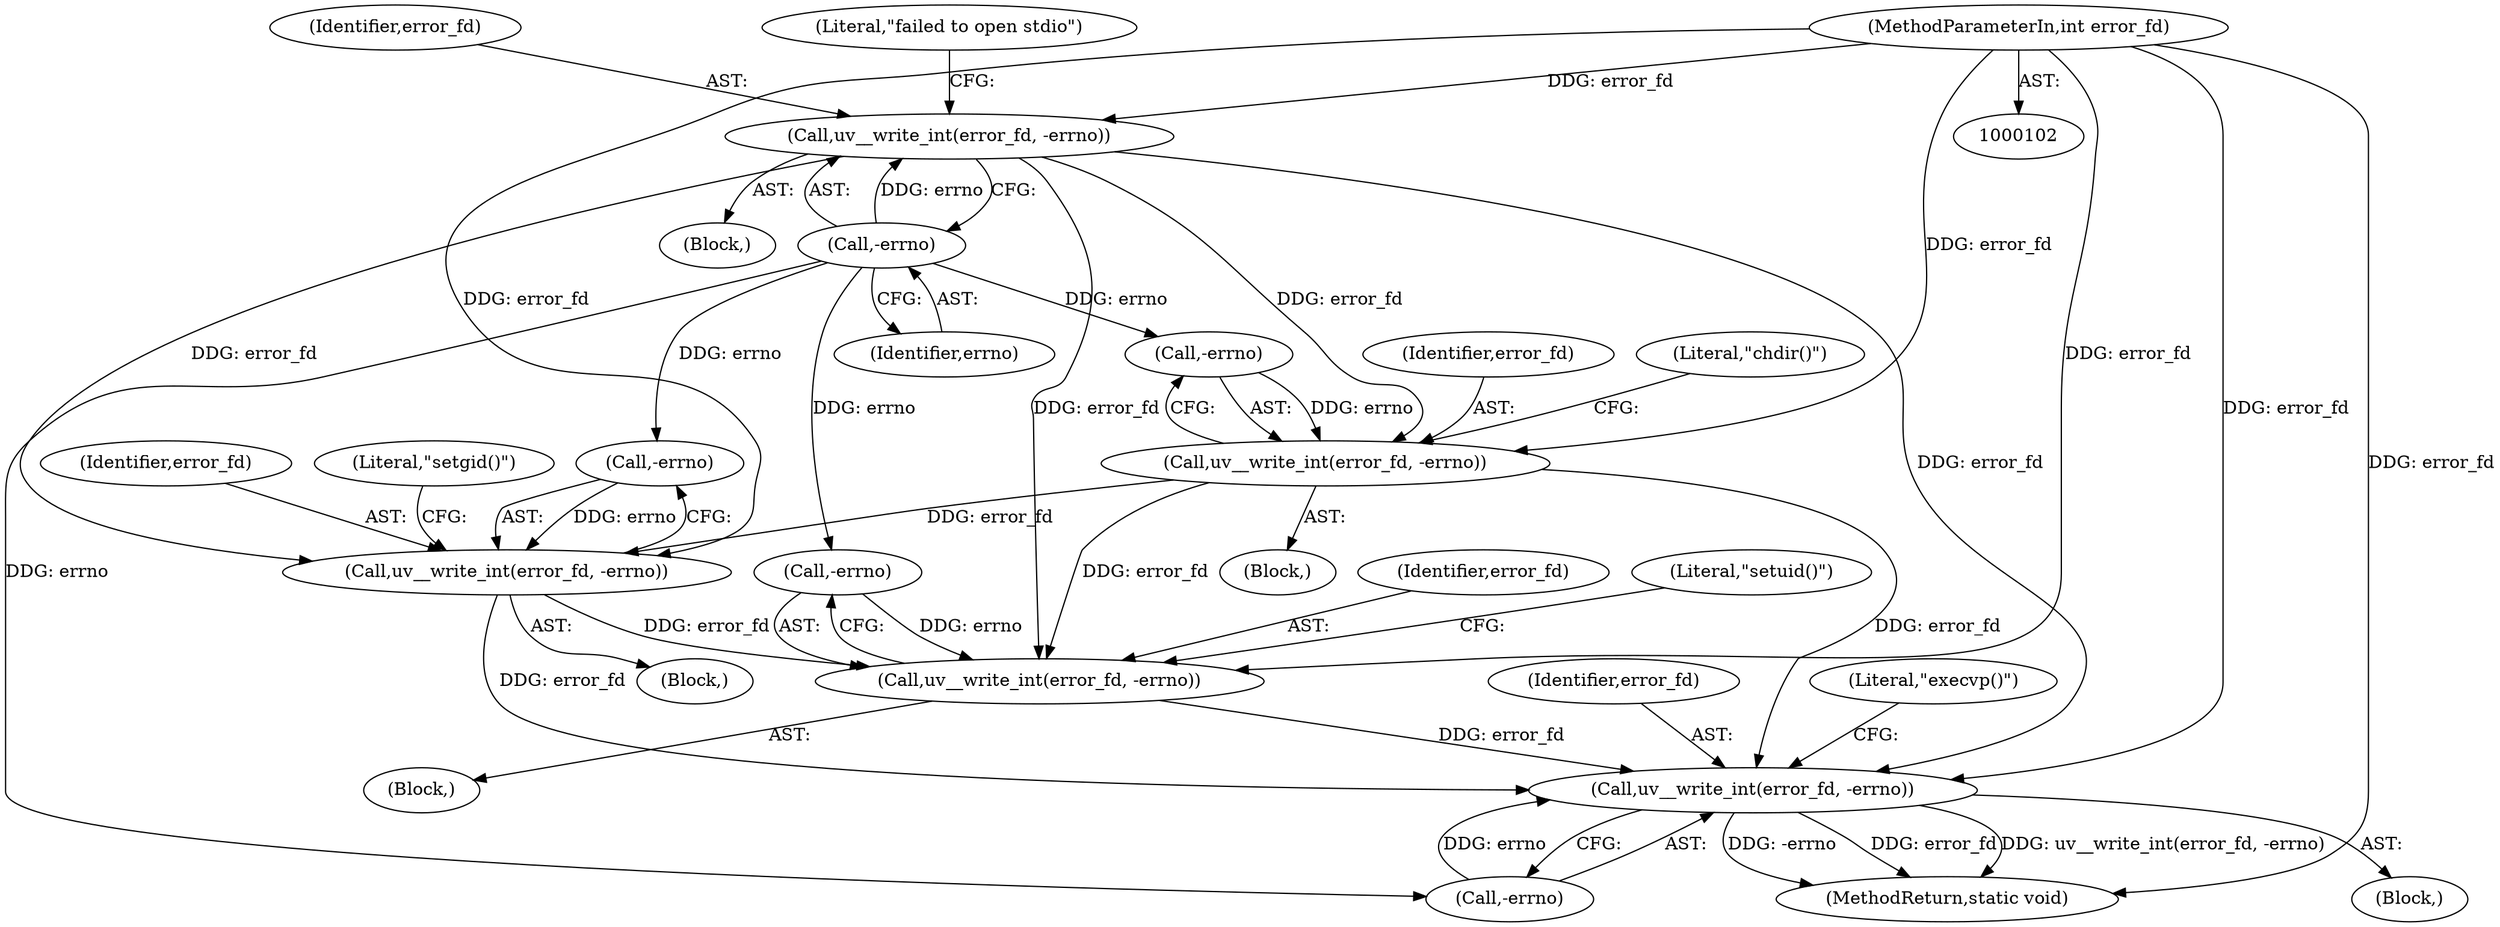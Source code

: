digraph "0_libuv_66ab38918c911bcff025562cf06237d7fedaba0c@API" {
"1000173" [label="(Call,uv__write_int(error_fd, -errno))"];
"1000106" [label="(MethodParameterIn,int error_fd)"];
"1000175" [label="(Call,-errno)"];
"1000245" [label="(Call,uv__write_int(error_fd, -errno))"];
"1000278" [label="(Call,uv__write_int(error_fd, -errno))"];
"1000298" [label="(Call,uv__write_int(error_fd, -errno))"];
"1000325" [label="(Call,uv__write_int(error_fd, -errno))"];
"1000299" [label="(Identifier,error_fd)"];
"1000277" [label="(Block,)"];
"1000303" [label="(Literal,\"setuid()\")"];
"1000172" [label="(Block,)"];
"1000333" [label="(MethodReturn,static void)"];
"1000326" [label="(Identifier,error_fd)"];
"1000297" [label="(Block,)"];
"1000278" [label="(Call,uv__write_int(error_fd, -errno))"];
"1000327" [label="(Call,-errno)"];
"1000173" [label="(Call,uv__write_int(error_fd, -errno))"];
"1000176" [label="(Identifier,errno)"];
"1000174" [label="(Identifier,error_fd)"];
"1000280" [label="(Call,-errno)"];
"1000246" [label="(Identifier,error_fd)"];
"1000279" [label="(Identifier,error_fd)"];
"1000175" [label="(Call,-errno)"];
"1000244" [label="(Block,)"];
"1000178" [label="(Literal,\"failed to open stdio\")"];
"1000247" [label="(Call,-errno)"];
"1000107" [label="(Block,)"];
"1000250" [label="(Literal,\"chdir()\")"];
"1000298" [label="(Call,uv__write_int(error_fd, -errno))"];
"1000300" [label="(Call,-errno)"];
"1000330" [label="(Literal,\"execvp()\")"];
"1000283" [label="(Literal,\"setgid()\")"];
"1000106" [label="(MethodParameterIn,int error_fd)"];
"1000325" [label="(Call,uv__write_int(error_fd, -errno))"];
"1000245" [label="(Call,uv__write_int(error_fd, -errno))"];
"1000173" -> "1000172"  [label="AST: "];
"1000173" -> "1000175"  [label="CFG: "];
"1000174" -> "1000173"  [label="AST: "];
"1000175" -> "1000173"  [label="AST: "];
"1000178" -> "1000173"  [label="CFG: "];
"1000106" -> "1000173"  [label="DDG: error_fd"];
"1000175" -> "1000173"  [label="DDG: errno"];
"1000173" -> "1000245"  [label="DDG: error_fd"];
"1000173" -> "1000278"  [label="DDG: error_fd"];
"1000173" -> "1000298"  [label="DDG: error_fd"];
"1000173" -> "1000325"  [label="DDG: error_fd"];
"1000106" -> "1000102"  [label="AST: "];
"1000106" -> "1000333"  [label="DDG: error_fd"];
"1000106" -> "1000245"  [label="DDG: error_fd"];
"1000106" -> "1000278"  [label="DDG: error_fd"];
"1000106" -> "1000298"  [label="DDG: error_fd"];
"1000106" -> "1000325"  [label="DDG: error_fd"];
"1000175" -> "1000176"  [label="CFG: "];
"1000176" -> "1000175"  [label="AST: "];
"1000175" -> "1000247"  [label="DDG: errno"];
"1000175" -> "1000280"  [label="DDG: errno"];
"1000175" -> "1000300"  [label="DDG: errno"];
"1000175" -> "1000327"  [label="DDG: errno"];
"1000245" -> "1000244"  [label="AST: "];
"1000245" -> "1000247"  [label="CFG: "];
"1000246" -> "1000245"  [label="AST: "];
"1000247" -> "1000245"  [label="AST: "];
"1000250" -> "1000245"  [label="CFG: "];
"1000247" -> "1000245"  [label="DDG: errno"];
"1000245" -> "1000278"  [label="DDG: error_fd"];
"1000245" -> "1000298"  [label="DDG: error_fd"];
"1000245" -> "1000325"  [label="DDG: error_fd"];
"1000278" -> "1000277"  [label="AST: "];
"1000278" -> "1000280"  [label="CFG: "];
"1000279" -> "1000278"  [label="AST: "];
"1000280" -> "1000278"  [label="AST: "];
"1000283" -> "1000278"  [label="CFG: "];
"1000280" -> "1000278"  [label="DDG: errno"];
"1000278" -> "1000298"  [label="DDG: error_fd"];
"1000278" -> "1000325"  [label="DDG: error_fd"];
"1000298" -> "1000297"  [label="AST: "];
"1000298" -> "1000300"  [label="CFG: "];
"1000299" -> "1000298"  [label="AST: "];
"1000300" -> "1000298"  [label="AST: "];
"1000303" -> "1000298"  [label="CFG: "];
"1000300" -> "1000298"  [label="DDG: errno"];
"1000298" -> "1000325"  [label="DDG: error_fd"];
"1000325" -> "1000107"  [label="AST: "];
"1000325" -> "1000327"  [label="CFG: "];
"1000326" -> "1000325"  [label="AST: "];
"1000327" -> "1000325"  [label="AST: "];
"1000330" -> "1000325"  [label="CFG: "];
"1000325" -> "1000333"  [label="DDG: error_fd"];
"1000325" -> "1000333"  [label="DDG: uv__write_int(error_fd, -errno)"];
"1000325" -> "1000333"  [label="DDG: -errno"];
"1000327" -> "1000325"  [label="DDG: errno"];
}
